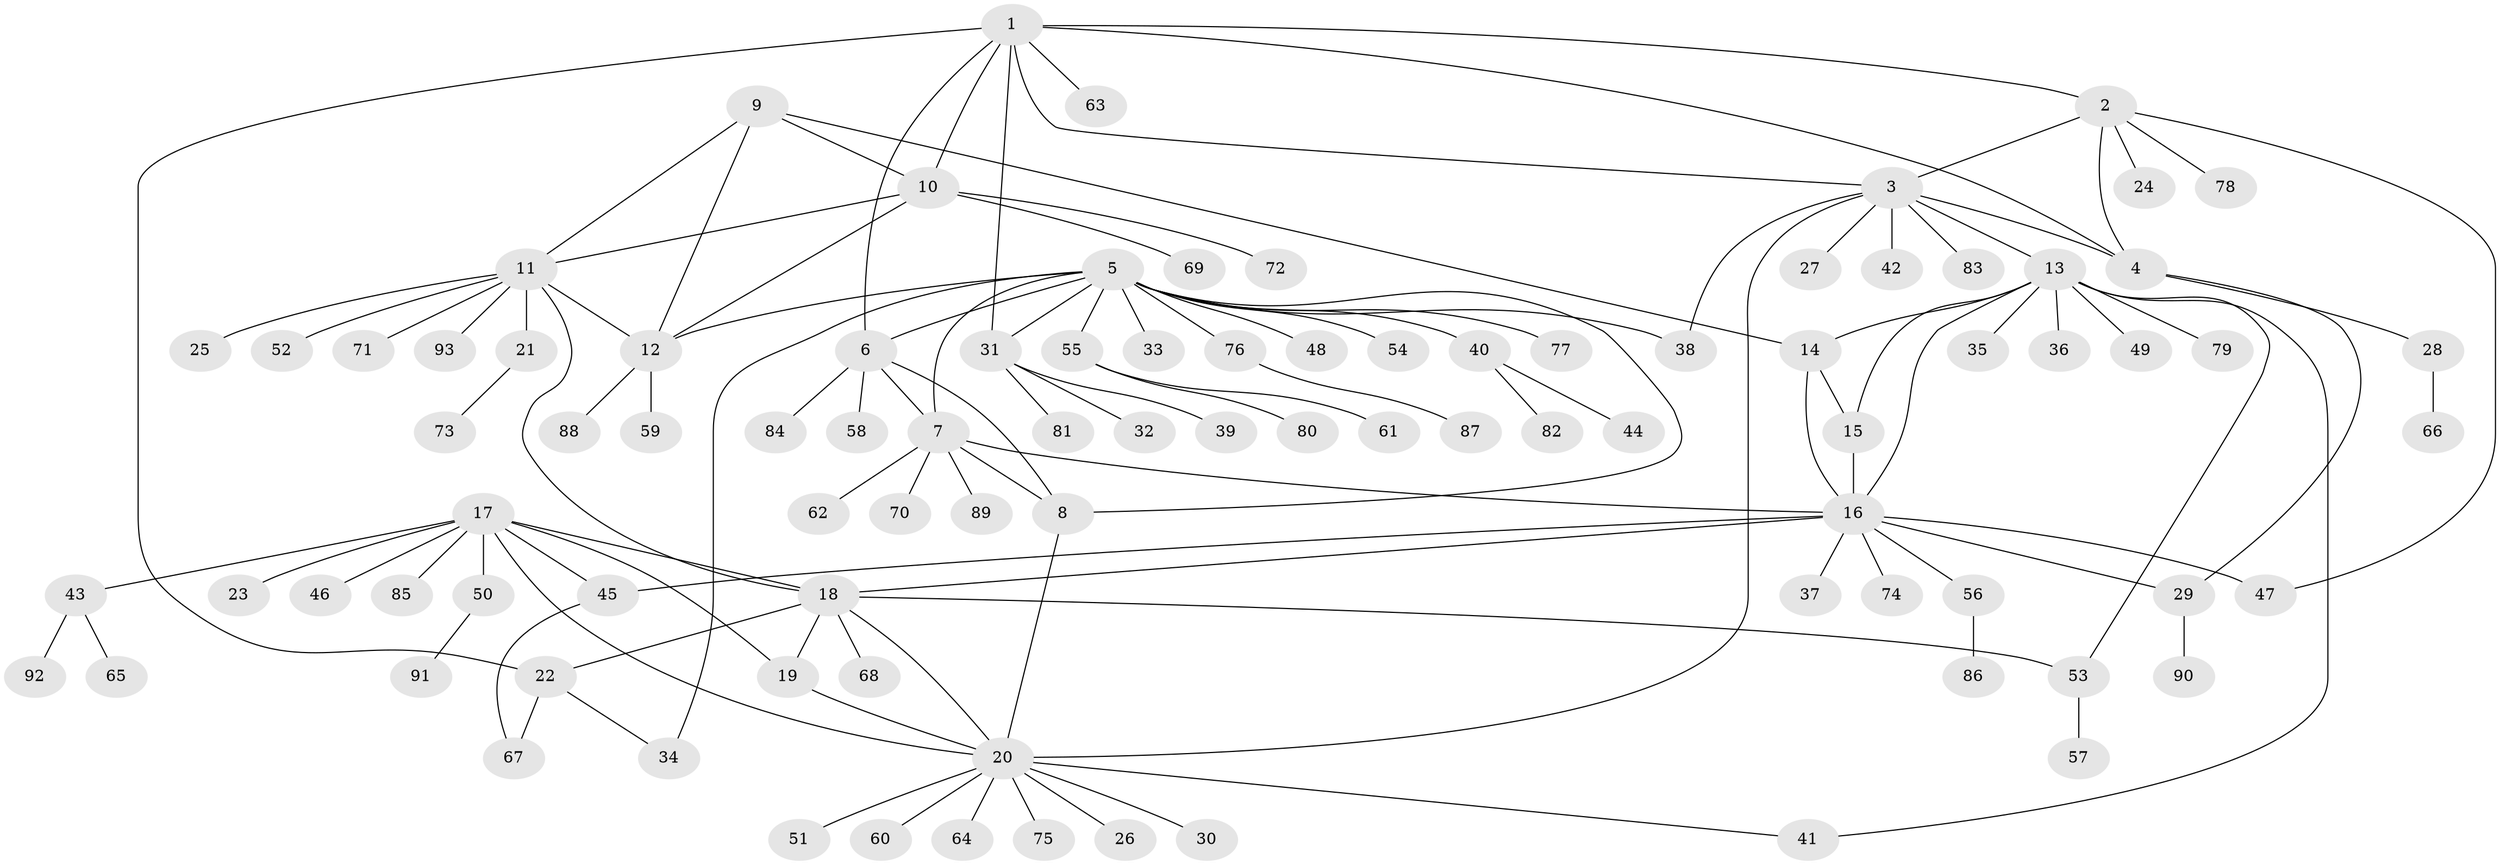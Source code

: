 // coarse degree distribution, {10: 0.0273972602739726, 6: 0.0410958904109589, 8: 0.0273972602739726, 5: 0.0410958904109589, 13: 0.0136986301369863, 4: 0.0410958904109589, 9: 0.0136986301369863, 2: 0.136986301369863, 11: 0.0136986301369863, 16: 0.0136986301369863, 1: 0.6164383561643836, 3: 0.0136986301369863}
// Generated by graph-tools (version 1.1) at 2025/42/03/06/25 10:42:07]
// undirected, 93 vertices, 123 edges
graph export_dot {
graph [start="1"]
  node [color=gray90,style=filled];
  1;
  2;
  3;
  4;
  5;
  6;
  7;
  8;
  9;
  10;
  11;
  12;
  13;
  14;
  15;
  16;
  17;
  18;
  19;
  20;
  21;
  22;
  23;
  24;
  25;
  26;
  27;
  28;
  29;
  30;
  31;
  32;
  33;
  34;
  35;
  36;
  37;
  38;
  39;
  40;
  41;
  42;
  43;
  44;
  45;
  46;
  47;
  48;
  49;
  50;
  51;
  52;
  53;
  54;
  55;
  56;
  57;
  58;
  59;
  60;
  61;
  62;
  63;
  64;
  65;
  66;
  67;
  68;
  69;
  70;
  71;
  72;
  73;
  74;
  75;
  76;
  77;
  78;
  79;
  80;
  81;
  82;
  83;
  84;
  85;
  86;
  87;
  88;
  89;
  90;
  91;
  92;
  93;
  1 -- 2;
  1 -- 3;
  1 -- 4;
  1 -- 6;
  1 -- 10;
  1 -- 22;
  1 -- 31;
  1 -- 63;
  2 -- 3;
  2 -- 4;
  2 -- 24;
  2 -- 47;
  2 -- 78;
  3 -- 4;
  3 -- 13;
  3 -- 20;
  3 -- 27;
  3 -- 38;
  3 -- 42;
  3 -- 83;
  4 -- 28;
  4 -- 29;
  5 -- 6;
  5 -- 7;
  5 -- 8;
  5 -- 12;
  5 -- 31;
  5 -- 33;
  5 -- 34;
  5 -- 38;
  5 -- 40;
  5 -- 48;
  5 -- 54;
  5 -- 55;
  5 -- 76;
  5 -- 77;
  6 -- 7;
  6 -- 8;
  6 -- 58;
  6 -- 84;
  7 -- 8;
  7 -- 16;
  7 -- 62;
  7 -- 70;
  7 -- 89;
  8 -- 20;
  9 -- 10;
  9 -- 11;
  9 -- 12;
  9 -- 14;
  10 -- 11;
  10 -- 12;
  10 -- 69;
  10 -- 72;
  11 -- 12;
  11 -- 18;
  11 -- 21;
  11 -- 25;
  11 -- 52;
  11 -- 71;
  11 -- 93;
  12 -- 59;
  12 -- 88;
  13 -- 14;
  13 -- 15;
  13 -- 16;
  13 -- 35;
  13 -- 36;
  13 -- 41;
  13 -- 49;
  13 -- 53;
  13 -- 79;
  14 -- 15;
  14 -- 16;
  15 -- 16;
  16 -- 18;
  16 -- 29;
  16 -- 37;
  16 -- 45;
  16 -- 47;
  16 -- 56;
  16 -- 74;
  17 -- 18;
  17 -- 19;
  17 -- 20;
  17 -- 23;
  17 -- 43;
  17 -- 45;
  17 -- 46;
  17 -- 50;
  17 -- 85;
  18 -- 19;
  18 -- 20;
  18 -- 22;
  18 -- 53;
  18 -- 68;
  19 -- 20;
  20 -- 26;
  20 -- 30;
  20 -- 41;
  20 -- 51;
  20 -- 60;
  20 -- 64;
  20 -- 75;
  21 -- 73;
  22 -- 34;
  22 -- 67;
  28 -- 66;
  29 -- 90;
  31 -- 32;
  31 -- 39;
  31 -- 81;
  40 -- 44;
  40 -- 82;
  43 -- 65;
  43 -- 92;
  45 -- 67;
  50 -- 91;
  53 -- 57;
  55 -- 61;
  55 -- 80;
  56 -- 86;
  76 -- 87;
}

